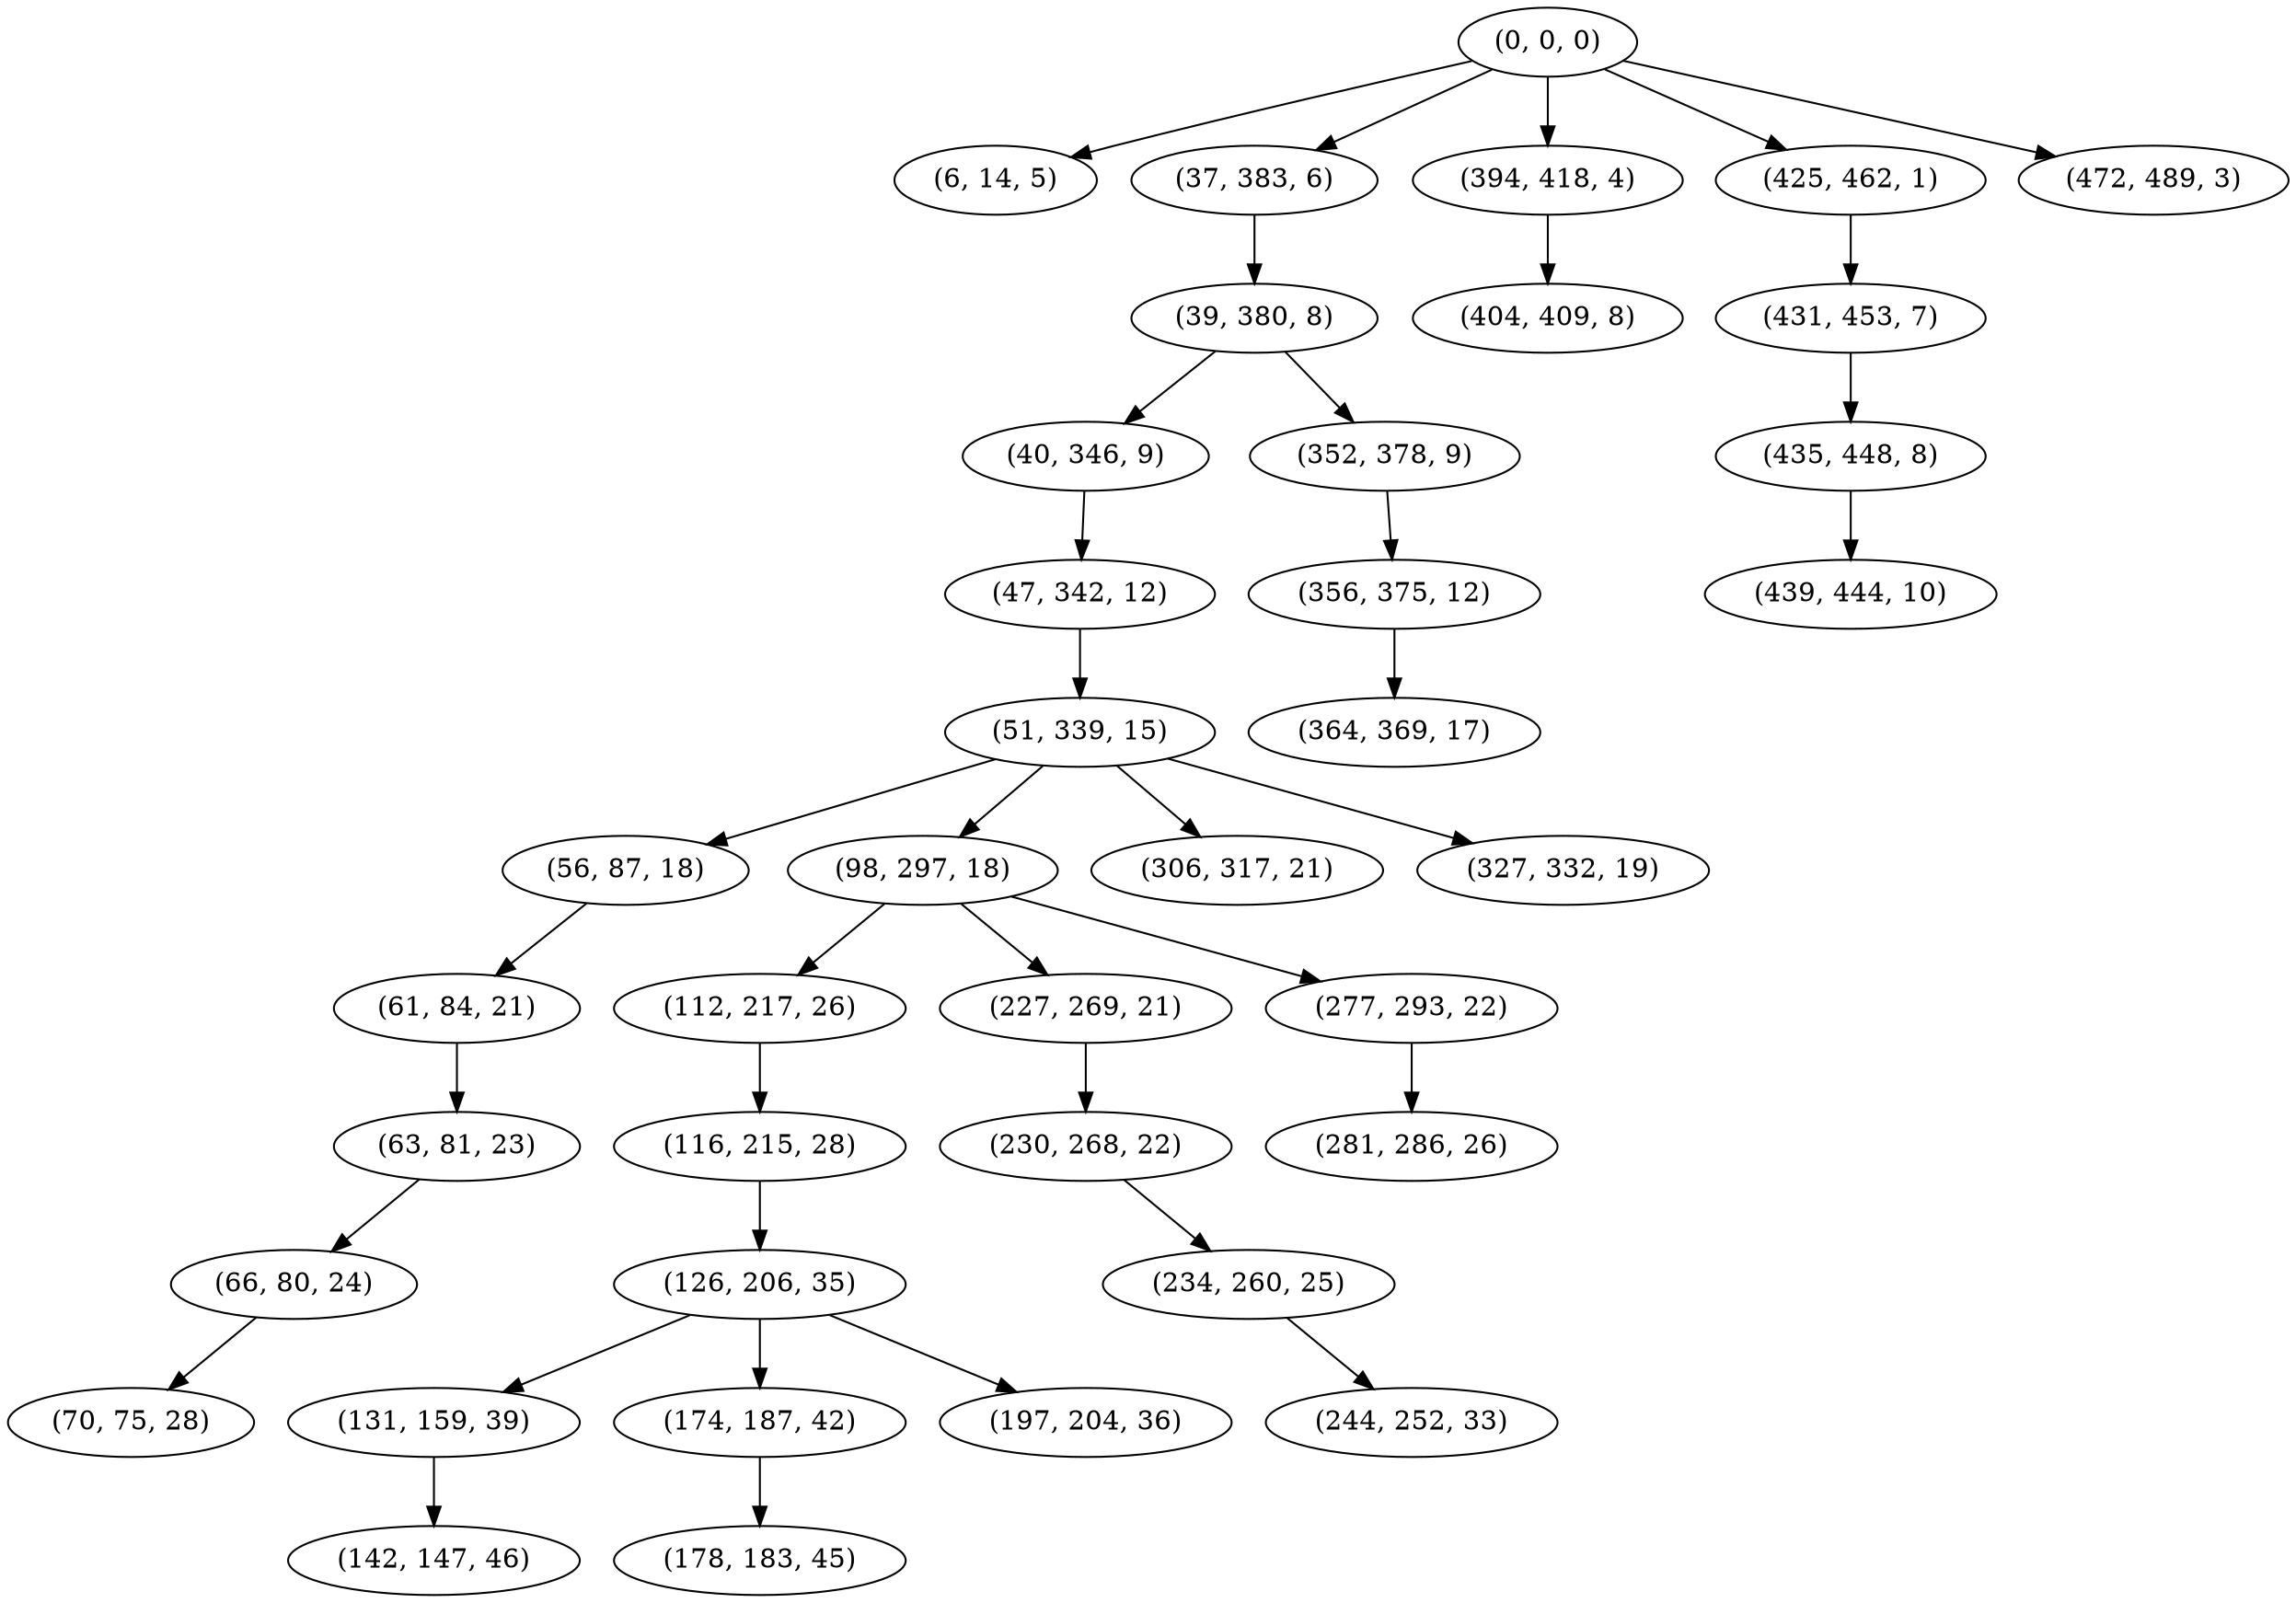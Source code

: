 digraph tree {
    "(0, 0, 0)";
    "(6, 14, 5)";
    "(37, 383, 6)";
    "(39, 380, 8)";
    "(40, 346, 9)";
    "(47, 342, 12)";
    "(51, 339, 15)";
    "(56, 87, 18)";
    "(61, 84, 21)";
    "(63, 81, 23)";
    "(66, 80, 24)";
    "(70, 75, 28)";
    "(98, 297, 18)";
    "(112, 217, 26)";
    "(116, 215, 28)";
    "(126, 206, 35)";
    "(131, 159, 39)";
    "(142, 147, 46)";
    "(174, 187, 42)";
    "(178, 183, 45)";
    "(197, 204, 36)";
    "(227, 269, 21)";
    "(230, 268, 22)";
    "(234, 260, 25)";
    "(244, 252, 33)";
    "(277, 293, 22)";
    "(281, 286, 26)";
    "(306, 317, 21)";
    "(327, 332, 19)";
    "(352, 378, 9)";
    "(356, 375, 12)";
    "(364, 369, 17)";
    "(394, 418, 4)";
    "(404, 409, 8)";
    "(425, 462, 1)";
    "(431, 453, 7)";
    "(435, 448, 8)";
    "(439, 444, 10)";
    "(472, 489, 3)";
    "(0, 0, 0)" -> "(6, 14, 5)";
    "(0, 0, 0)" -> "(37, 383, 6)";
    "(0, 0, 0)" -> "(394, 418, 4)";
    "(0, 0, 0)" -> "(425, 462, 1)";
    "(0, 0, 0)" -> "(472, 489, 3)";
    "(37, 383, 6)" -> "(39, 380, 8)";
    "(39, 380, 8)" -> "(40, 346, 9)";
    "(39, 380, 8)" -> "(352, 378, 9)";
    "(40, 346, 9)" -> "(47, 342, 12)";
    "(47, 342, 12)" -> "(51, 339, 15)";
    "(51, 339, 15)" -> "(56, 87, 18)";
    "(51, 339, 15)" -> "(98, 297, 18)";
    "(51, 339, 15)" -> "(306, 317, 21)";
    "(51, 339, 15)" -> "(327, 332, 19)";
    "(56, 87, 18)" -> "(61, 84, 21)";
    "(61, 84, 21)" -> "(63, 81, 23)";
    "(63, 81, 23)" -> "(66, 80, 24)";
    "(66, 80, 24)" -> "(70, 75, 28)";
    "(98, 297, 18)" -> "(112, 217, 26)";
    "(98, 297, 18)" -> "(227, 269, 21)";
    "(98, 297, 18)" -> "(277, 293, 22)";
    "(112, 217, 26)" -> "(116, 215, 28)";
    "(116, 215, 28)" -> "(126, 206, 35)";
    "(126, 206, 35)" -> "(131, 159, 39)";
    "(126, 206, 35)" -> "(174, 187, 42)";
    "(126, 206, 35)" -> "(197, 204, 36)";
    "(131, 159, 39)" -> "(142, 147, 46)";
    "(174, 187, 42)" -> "(178, 183, 45)";
    "(227, 269, 21)" -> "(230, 268, 22)";
    "(230, 268, 22)" -> "(234, 260, 25)";
    "(234, 260, 25)" -> "(244, 252, 33)";
    "(277, 293, 22)" -> "(281, 286, 26)";
    "(352, 378, 9)" -> "(356, 375, 12)";
    "(356, 375, 12)" -> "(364, 369, 17)";
    "(394, 418, 4)" -> "(404, 409, 8)";
    "(425, 462, 1)" -> "(431, 453, 7)";
    "(431, 453, 7)" -> "(435, 448, 8)";
    "(435, 448, 8)" -> "(439, 444, 10)";
}
